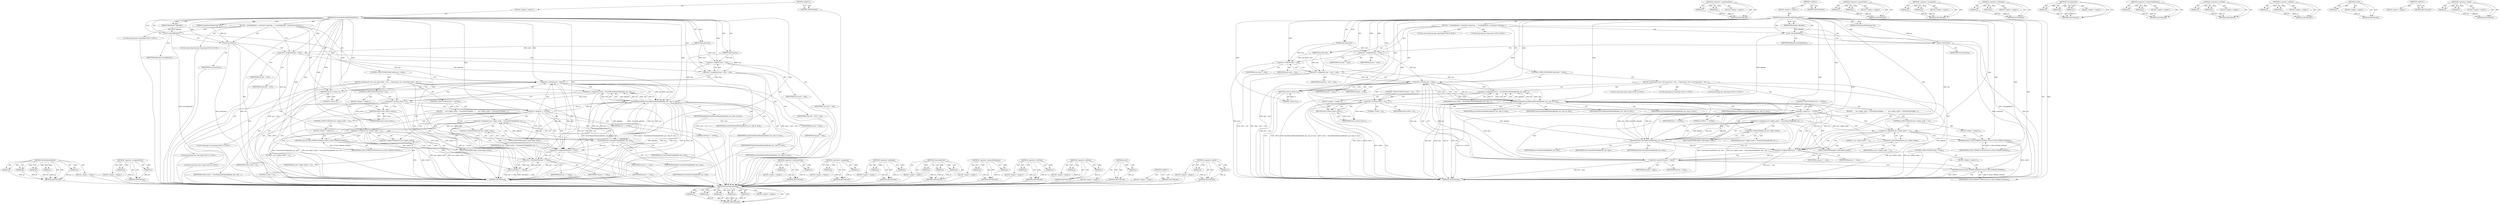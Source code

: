digraph "&lt;operator&gt;.equals" {
vulnerable_126 [label=<(METHOD,ParseElementHeader)>];
vulnerable_127 [label=<(PARAM,p1)>];
vulnerable_128 [label=<(PARAM,p2)>];
vulnerable_129 [label=<(PARAM,p3)>];
vulnerable_130 [label=<(PARAM,p4)>];
vulnerable_131 [label=<(PARAM,p5)>];
vulnerable_132 [label=<(BLOCK,&lt;empty&gt;,&lt;empty&gt;)>];
vulnerable_133 [label=<(METHOD_RETURN,ANY)>];
vulnerable_155 [label=<(METHOD,&lt;operator&gt;.assignmentPlus)>];
vulnerable_156 [label=<(PARAM,p1)>];
vulnerable_157 [label=<(PARAM,p2)>];
vulnerable_158 [label=<(BLOCK,&lt;empty&gt;,&lt;empty&gt;)>];
vulnerable_159 [label=<(METHOD_RETURN,ANY)>];
vulnerable_6 [label=<(METHOD,&lt;global&gt;)<SUB>1</SUB>>];
vulnerable_7 [label=<(BLOCK,&lt;empty&gt;,&lt;empty&gt;)<SUB>1</SUB>>];
vulnerable_8 [label=<(METHOD,ParseContentEncAESSettingsEntry)<SUB>1</SUB>>];
vulnerable_9 [label=<(PARAM,long long start)<SUB>2</SUB>>];
vulnerable_10 [label=<(PARAM,long long size)<SUB>2</SUB>>];
vulnerable_11 [label=<(PARAM,IMkvReader* pReader)<SUB>2</SUB>>];
vulnerable_12 [label=<(PARAM,ContentEncAESSettings* aes)<SUB>3</SUB>>];
vulnerable_13 [label=<(BLOCK,{
  assert(pReader);
  assert(aes);

 long long...,{
  assert(pReader);
  assert(aes);

 long long...)<SUB>3</SUB>>];
vulnerable_14 [label=<(assert,assert(pReader))<SUB>4</SUB>>];
vulnerable_15 [label=<(IDENTIFIER,pReader,assert(pReader))<SUB>4</SUB>>];
vulnerable_16 [label=<(assert,assert(aes))<SUB>5</SUB>>];
vulnerable_17 [label=<(IDENTIFIER,aes,assert(aes))<SUB>5</SUB>>];
vulnerable_18 [label="<(LOCAL,long long pos: long long)<SUB>7</SUB>>"];
vulnerable_19 [label=<(&lt;operator&gt;.assignment,pos = start)<SUB>7</SUB>>];
vulnerable_20 [label=<(IDENTIFIER,pos,pos = start)<SUB>7</SUB>>];
vulnerable_21 [label=<(IDENTIFIER,start,pos = start)<SUB>7</SUB>>];
vulnerable_22 [label="<(LOCAL,const long long stop: long long)<SUB>8</SUB>>"];
vulnerable_23 [label=<(&lt;operator&gt;.assignment,stop = start + size)<SUB>8</SUB>>];
vulnerable_24 [label=<(IDENTIFIER,stop,stop = start + size)<SUB>8</SUB>>];
vulnerable_25 [label=<(&lt;operator&gt;.addition,start + size)<SUB>8</SUB>>];
vulnerable_26 [label=<(IDENTIFIER,start,start + size)<SUB>8</SUB>>];
vulnerable_27 [label=<(IDENTIFIER,size,start + size)<SUB>8</SUB>>];
vulnerable_28 [label=<(CONTROL_STRUCTURE,WHILE,while (pos &lt; stop))<SUB>10</SUB>>];
vulnerable_29 [label=<(&lt;operator&gt;.lessThan,pos &lt; stop)<SUB>10</SUB>>];
vulnerable_30 [label=<(IDENTIFIER,pos,pos &lt; stop)<SUB>10</SUB>>];
vulnerable_31 [label=<(IDENTIFIER,stop,pos &lt; stop)<SUB>10</SUB>>];
vulnerable_32 [label=<(BLOCK,{
 long long id, size;
 const long status = Par...,{
 long long id, size;
 const long status = Par...)<SUB>10</SUB>>];
vulnerable_33 [label="<(LOCAL,long long id: long long)<SUB>11</SUB>>"];
vulnerable_34 [label="<(LOCAL,long long size: long long)<SUB>11</SUB>>"];
vulnerable_35 [label="<(LOCAL,const long status: long)<SUB>12</SUB>>"];
vulnerable_36 [label=<(&lt;operator&gt;.assignment,status = ParseElementHeader(pReader, pos, stop,...)<SUB>12</SUB>>];
vulnerable_37 [label=<(IDENTIFIER,status,status = ParseElementHeader(pReader, pos, stop,...)<SUB>12</SUB>>];
vulnerable_38 [label=<(ParseElementHeader,ParseElementHeader(pReader, pos, stop, id, size))<SUB>12</SUB>>];
vulnerable_39 [label=<(IDENTIFIER,pReader,ParseElementHeader(pReader, pos, stop, id, size))<SUB>12</SUB>>];
vulnerable_40 [label=<(IDENTIFIER,pos,ParseElementHeader(pReader, pos, stop, id, size))<SUB>12</SUB>>];
vulnerable_41 [label=<(IDENTIFIER,stop,ParseElementHeader(pReader, pos, stop, id, size))<SUB>12</SUB>>];
vulnerable_42 [label=<(IDENTIFIER,id,ParseElementHeader(pReader, pos, stop, id, size))<SUB>12</SUB>>];
vulnerable_43 [label=<(IDENTIFIER,size,ParseElementHeader(pReader, pos, stop, id, size))<SUB>12</SUB>>];
vulnerable_44 [label=<(CONTROL_STRUCTURE,IF,if (status &lt; 0))<SUB>13</SUB>>];
vulnerable_45 [label=<(&lt;operator&gt;.lessThan,status &lt; 0)<SUB>13</SUB>>];
vulnerable_46 [label=<(IDENTIFIER,status,status &lt; 0)<SUB>13</SUB>>];
vulnerable_47 [label=<(LITERAL,0,status &lt; 0)<SUB>13</SUB>>];
vulnerable_48 [label=<(BLOCK,&lt;empty&gt;,&lt;empty&gt;)<SUB>14</SUB>>];
vulnerable_49 [label=<(RETURN,return status;,return status;)<SUB>14</SUB>>];
vulnerable_50 [label=<(IDENTIFIER,status,return status;)<SUB>14</SUB>>];
vulnerable_51 [label=<(CONTROL_STRUCTURE,IF,if (id == 0x7E8))<SUB>16</SUB>>];
vulnerable_52 [label=<(&lt;operator&gt;.equals,id == 0x7E8)<SUB>16</SUB>>];
vulnerable_53 [label=<(IDENTIFIER,id,id == 0x7E8)<SUB>16</SUB>>];
vulnerable_54 [label=<(LITERAL,0x7E8,id == 0x7E8)<SUB>16</SUB>>];
vulnerable_55 [label=<(BLOCK,{
      aes-&gt;cipher_mode = UnserializeUInt(pRea...,{
      aes-&gt;cipher_mode = UnserializeUInt(pRea...)<SUB>16</SUB>>];
vulnerable_56 [label=<(&lt;operator&gt;.assignment,aes-&gt;cipher_mode = UnserializeUInt(pReader, pos...)<SUB>17</SUB>>];
vulnerable_57 [label=<(&lt;operator&gt;.indirectFieldAccess,aes-&gt;cipher_mode)<SUB>17</SUB>>];
vulnerable_58 [label=<(IDENTIFIER,aes,aes-&gt;cipher_mode = UnserializeUInt(pReader, pos...)<SUB>17</SUB>>];
vulnerable_59 [label=<(FIELD_IDENTIFIER,cipher_mode,cipher_mode)<SUB>17</SUB>>];
vulnerable_60 [label=<(UnserializeUInt,UnserializeUInt(pReader, pos, size))<SUB>17</SUB>>];
vulnerable_61 [label=<(IDENTIFIER,pReader,UnserializeUInt(pReader, pos, size))<SUB>17</SUB>>];
vulnerable_62 [label=<(IDENTIFIER,pos,UnserializeUInt(pReader, pos, size))<SUB>17</SUB>>];
vulnerable_63 [label=<(IDENTIFIER,size,UnserializeUInt(pReader, pos, size))<SUB>17</SUB>>];
vulnerable_64 [label=<(CONTROL_STRUCTURE,IF,if (aes-&gt;cipher_mode != 1))<SUB>18</SUB>>];
vulnerable_65 [label=<(&lt;operator&gt;.notEquals,aes-&gt;cipher_mode != 1)<SUB>18</SUB>>];
vulnerable_66 [label=<(&lt;operator&gt;.indirectFieldAccess,aes-&gt;cipher_mode)<SUB>18</SUB>>];
vulnerable_67 [label=<(IDENTIFIER,aes,aes-&gt;cipher_mode != 1)<SUB>18</SUB>>];
vulnerable_68 [label=<(FIELD_IDENTIFIER,cipher_mode,cipher_mode)<SUB>18</SUB>>];
vulnerable_69 [label=<(LITERAL,1,aes-&gt;cipher_mode != 1)<SUB>18</SUB>>];
vulnerable_70 [label=<(BLOCK,&lt;empty&gt;,&lt;empty&gt;)<SUB>19</SUB>>];
vulnerable_71 [label=<(RETURN,return E_FILE_FORMAT_INVALID;,return E_FILE_FORMAT_INVALID;)<SUB>19</SUB>>];
vulnerable_72 [label=<(IDENTIFIER,E_FILE_FORMAT_INVALID,return E_FILE_FORMAT_INVALID;)<SUB>19</SUB>>];
vulnerable_73 [label=<(&lt;operator&gt;.assignmentPlus,pos += size)<SUB>23</SUB>>];
vulnerable_74 [label=<(IDENTIFIER,pos,pos += size)<SUB>23</SUB>>];
vulnerable_75 [label=<(IDENTIFIER,size,pos += size)<SUB>23</SUB>>];
vulnerable_76 [label=<(assert,assert(pos &lt;= stop))<SUB>24</SUB>>];
vulnerable_77 [label=<(&lt;operator&gt;.lessEqualsThan,pos &lt;= stop)<SUB>24</SUB>>];
vulnerable_78 [label=<(IDENTIFIER,pos,pos &lt;= stop)<SUB>24</SUB>>];
vulnerable_79 [label=<(IDENTIFIER,stop,pos &lt;= stop)<SUB>24</SUB>>];
vulnerable_80 [label=<(RETURN,return 0;,return 0;)<SUB>27</SUB>>];
vulnerable_81 [label=<(LITERAL,0,return 0;)<SUB>27</SUB>>];
vulnerable_82 [label=<(METHOD_RETURN,long)<SUB>1</SUB>>];
vulnerable_84 [label=<(METHOD_RETURN,ANY)<SUB>1</SUB>>];
vulnerable_160 [label=<(METHOD,&lt;operator&gt;.lessEqualsThan)>];
vulnerable_161 [label=<(PARAM,p1)>];
vulnerable_162 [label=<(PARAM,p2)>];
vulnerable_163 [label=<(BLOCK,&lt;empty&gt;,&lt;empty&gt;)>];
vulnerable_164 [label=<(METHOD_RETURN,ANY)>];
vulnerable_111 [label=<(METHOD,&lt;operator&gt;.assignment)>];
vulnerable_112 [label=<(PARAM,p1)>];
vulnerable_113 [label=<(PARAM,p2)>];
vulnerable_114 [label=<(BLOCK,&lt;empty&gt;,&lt;empty&gt;)>];
vulnerable_115 [label=<(METHOD_RETURN,ANY)>];
vulnerable_150 [label=<(METHOD,&lt;operator&gt;.notEquals)>];
vulnerable_151 [label=<(PARAM,p1)>];
vulnerable_152 [label=<(PARAM,p2)>];
vulnerable_153 [label=<(BLOCK,&lt;empty&gt;,&lt;empty&gt;)>];
vulnerable_154 [label=<(METHOD_RETURN,ANY)>];
vulnerable_144 [label=<(METHOD,UnserializeUInt)>];
vulnerable_145 [label=<(PARAM,p1)>];
vulnerable_146 [label=<(PARAM,p2)>];
vulnerable_147 [label=<(PARAM,p3)>];
vulnerable_148 [label=<(BLOCK,&lt;empty&gt;,&lt;empty&gt;)>];
vulnerable_149 [label=<(METHOD_RETURN,ANY)>];
vulnerable_139 [label=<(METHOD,&lt;operator&gt;.indirectFieldAccess)>];
vulnerable_140 [label=<(PARAM,p1)>];
vulnerable_141 [label=<(PARAM,p2)>];
vulnerable_142 [label=<(BLOCK,&lt;empty&gt;,&lt;empty&gt;)>];
vulnerable_143 [label=<(METHOD_RETURN,ANY)>];
vulnerable_121 [label=<(METHOD,&lt;operator&gt;.lessThan)>];
vulnerable_122 [label=<(PARAM,p1)>];
vulnerable_123 [label=<(PARAM,p2)>];
vulnerable_124 [label=<(BLOCK,&lt;empty&gt;,&lt;empty&gt;)>];
vulnerable_125 [label=<(METHOD_RETURN,ANY)>];
vulnerable_116 [label=<(METHOD,&lt;operator&gt;.addition)>];
vulnerable_117 [label=<(PARAM,p1)>];
vulnerable_118 [label=<(PARAM,p2)>];
vulnerable_119 [label=<(BLOCK,&lt;empty&gt;,&lt;empty&gt;)>];
vulnerable_120 [label=<(METHOD_RETURN,ANY)>];
vulnerable_107 [label=<(METHOD,assert)>];
vulnerable_108 [label=<(PARAM,p1)>];
vulnerable_109 [label=<(BLOCK,&lt;empty&gt;,&lt;empty&gt;)>];
vulnerable_110 [label=<(METHOD_RETURN,ANY)>];
vulnerable_101 [label=<(METHOD,&lt;global&gt;)<SUB>1</SUB>>];
vulnerable_102 [label=<(BLOCK,&lt;empty&gt;,&lt;empty&gt;)>];
vulnerable_103 [label=<(METHOD_RETURN,ANY)>];
vulnerable_134 [label=<(METHOD,&lt;operator&gt;.equals)>];
vulnerable_135 [label=<(PARAM,p1)>];
vulnerable_136 [label=<(PARAM,p2)>];
vulnerable_137 [label=<(BLOCK,&lt;empty&gt;,&lt;empty&gt;)>];
vulnerable_138 [label=<(METHOD_RETURN,ANY)>];
fixed_129 [label=<(METHOD,ParseElementHeader)>];
fixed_130 [label=<(PARAM,p1)>];
fixed_131 [label=<(PARAM,p2)>];
fixed_132 [label=<(PARAM,p3)>];
fixed_133 [label=<(PARAM,p4)>];
fixed_134 [label=<(PARAM,p5)>];
fixed_135 [label=<(BLOCK,&lt;empty&gt;,&lt;empty&gt;)>];
fixed_136 [label=<(METHOD_RETURN,ANY)>];
fixed_158 [label=<(METHOD,&lt;operator&gt;.assignmentPlus)>];
fixed_159 [label=<(PARAM,p1)>];
fixed_160 [label=<(PARAM,p2)>];
fixed_161 [label=<(BLOCK,&lt;empty&gt;,&lt;empty&gt;)>];
fixed_162 [label=<(METHOD_RETURN,ANY)>];
fixed_6 [label=<(METHOD,&lt;global&gt;)<SUB>1</SUB>>];
fixed_7 [label=<(BLOCK,&lt;empty&gt;,&lt;empty&gt;)<SUB>1</SUB>>];
fixed_8 [label=<(METHOD,ParseContentEncAESSettingsEntry)<SUB>1</SUB>>];
fixed_9 [label=<(PARAM,long long start)<SUB>2</SUB>>];
fixed_10 [label=<(PARAM,long long size)<SUB>2</SUB>>];
fixed_11 [label=<(PARAM,IMkvReader* pReader)<SUB>2</SUB>>];
fixed_12 [label=<(PARAM,ContentEncAESSettings* aes)<SUB>3</SUB>>];
fixed_13 [label=<(BLOCK,{
  assert(pReader);
  assert(aes);

 long long...,{
  assert(pReader);
  assert(aes);

 long long...)<SUB>3</SUB>>];
fixed_14 [label=<(assert,assert(pReader))<SUB>4</SUB>>];
fixed_15 [label=<(IDENTIFIER,pReader,assert(pReader))<SUB>4</SUB>>];
fixed_16 [label=<(assert,assert(aes))<SUB>5</SUB>>];
fixed_17 [label=<(IDENTIFIER,aes,assert(aes))<SUB>5</SUB>>];
fixed_18 [label="<(LOCAL,long long pos: long long)<SUB>7</SUB>>"];
fixed_19 [label=<(&lt;operator&gt;.assignment,pos = start)<SUB>7</SUB>>];
fixed_20 [label=<(IDENTIFIER,pos,pos = start)<SUB>7</SUB>>];
fixed_21 [label=<(IDENTIFIER,start,pos = start)<SUB>7</SUB>>];
fixed_22 [label="<(LOCAL,const long long stop: long long)<SUB>8</SUB>>"];
fixed_23 [label=<(&lt;operator&gt;.assignment,stop = start + size)<SUB>8</SUB>>];
fixed_24 [label=<(IDENTIFIER,stop,stop = start + size)<SUB>8</SUB>>];
fixed_25 [label=<(&lt;operator&gt;.addition,start + size)<SUB>8</SUB>>];
fixed_26 [label=<(IDENTIFIER,start,start + size)<SUB>8</SUB>>];
fixed_27 [label=<(IDENTIFIER,size,start + size)<SUB>8</SUB>>];
fixed_28 [label=<(CONTROL_STRUCTURE,WHILE,while (pos &lt; stop))<SUB>10</SUB>>];
fixed_29 [label=<(&lt;operator&gt;.lessThan,pos &lt; stop)<SUB>10</SUB>>];
fixed_30 [label=<(IDENTIFIER,pos,pos &lt; stop)<SUB>10</SUB>>];
fixed_31 [label=<(IDENTIFIER,stop,pos &lt; stop)<SUB>10</SUB>>];
fixed_32 [label=<(BLOCK,{
 long long id, size;
 const long status = Par...,{
 long long id, size;
 const long status = Par...)<SUB>10</SUB>>];
fixed_33 [label="<(LOCAL,long long id: long long)<SUB>11</SUB>>"];
fixed_34 [label="<(LOCAL,long long size: long long)<SUB>11</SUB>>"];
fixed_35 [label="<(LOCAL,const long status: long)<SUB>12</SUB>>"];
fixed_36 [label=<(&lt;operator&gt;.assignment,status = ParseElementHeader(pReader, pos, stop,...)<SUB>12</SUB>>];
fixed_37 [label=<(IDENTIFIER,status,status = ParseElementHeader(pReader, pos, stop,...)<SUB>12</SUB>>];
fixed_38 [label=<(ParseElementHeader,ParseElementHeader(pReader, pos, stop, id, size))<SUB>12</SUB>>];
fixed_39 [label=<(IDENTIFIER,pReader,ParseElementHeader(pReader, pos, stop, id, size))<SUB>12</SUB>>];
fixed_40 [label=<(IDENTIFIER,pos,ParseElementHeader(pReader, pos, stop, id, size))<SUB>12</SUB>>];
fixed_41 [label=<(IDENTIFIER,stop,ParseElementHeader(pReader, pos, stop, id, size))<SUB>12</SUB>>];
fixed_42 [label=<(IDENTIFIER,id,ParseElementHeader(pReader, pos, stop, id, size))<SUB>12</SUB>>];
fixed_43 [label=<(IDENTIFIER,size,ParseElementHeader(pReader, pos, stop, id, size))<SUB>12</SUB>>];
fixed_44 [label=<(CONTROL_STRUCTURE,IF,if (status &lt; 0))<SUB>13</SUB>>];
fixed_45 [label=<(&lt;operator&gt;.lessThan,status &lt; 0)<SUB>13</SUB>>];
fixed_46 [label=<(IDENTIFIER,status,status &lt; 0)<SUB>13</SUB>>];
fixed_47 [label=<(LITERAL,0,status &lt; 0)<SUB>13</SUB>>];
fixed_48 [label=<(BLOCK,&lt;empty&gt;,&lt;empty&gt;)<SUB>14</SUB>>];
fixed_49 [label=<(RETURN,return status;,return status;)<SUB>14</SUB>>];
fixed_50 [label=<(IDENTIFIER,status,return status;)<SUB>14</SUB>>];
fixed_51 [label=<(CONTROL_STRUCTURE,IF,if (id == 0x7E8))<SUB>16</SUB>>];
fixed_52 [label=<(&lt;operator&gt;.equals,id == 0x7E8)<SUB>16</SUB>>];
fixed_53 [label=<(IDENTIFIER,id,id == 0x7E8)<SUB>16</SUB>>];
fixed_54 [label=<(LITERAL,0x7E8,id == 0x7E8)<SUB>16</SUB>>];
fixed_55 [label=<(BLOCK,{
      aes-&gt;cipher_mode = UnserializeUInt(pRea...,{
      aes-&gt;cipher_mode = UnserializeUInt(pRea...)<SUB>16</SUB>>];
fixed_56 [label=<(&lt;operator&gt;.assignment,aes-&gt;cipher_mode = UnserializeUInt(pReader, pos...)<SUB>17</SUB>>];
fixed_57 [label=<(&lt;operator&gt;.indirectFieldAccess,aes-&gt;cipher_mode)<SUB>17</SUB>>];
fixed_58 [label=<(IDENTIFIER,aes,aes-&gt;cipher_mode = UnserializeUInt(pReader, pos...)<SUB>17</SUB>>];
fixed_59 [label=<(FIELD_IDENTIFIER,cipher_mode,cipher_mode)<SUB>17</SUB>>];
fixed_60 [label=<(UnserializeUInt,UnserializeUInt(pReader, pos, size))<SUB>17</SUB>>];
fixed_61 [label=<(IDENTIFIER,pReader,UnserializeUInt(pReader, pos, size))<SUB>17</SUB>>];
fixed_62 [label=<(IDENTIFIER,pos,UnserializeUInt(pReader, pos, size))<SUB>17</SUB>>];
fixed_63 [label=<(IDENTIFIER,size,UnserializeUInt(pReader, pos, size))<SUB>17</SUB>>];
fixed_64 [label=<(CONTROL_STRUCTURE,IF,if (aes-&gt;cipher_mode != 1))<SUB>18</SUB>>];
fixed_65 [label=<(&lt;operator&gt;.notEquals,aes-&gt;cipher_mode != 1)<SUB>18</SUB>>];
fixed_66 [label=<(&lt;operator&gt;.indirectFieldAccess,aes-&gt;cipher_mode)<SUB>18</SUB>>];
fixed_67 [label=<(IDENTIFIER,aes,aes-&gt;cipher_mode != 1)<SUB>18</SUB>>];
fixed_68 [label=<(FIELD_IDENTIFIER,cipher_mode,cipher_mode)<SUB>18</SUB>>];
fixed_69 [label=<(LITERAL,1,aes-&gt;cipher_mode != 1)<SUB>18</SUB>>];
fixed_70 [label=<(BLOCK,&lt;empty&gt;,&lt;empty&gt;)<SUB>19</SUB>>];
fixed_71 [label=<(RETURN,return E_FILE_FORMAT_INVALID;,return E_FILE_FORMAT_INVALID;)<SUB>19</SUB>>];
fixed_72 [label=<(IDENTIFIER,E_FILE_FORMAT_INVALID,return E_FILE_FORMAT_INVALID;)<SUB>19</SUB>>];
fixed_73 [label=<(&lt;operator&gt;.assignmentPlus,pos += size)<SUB>23</SUB>>];
fixed_74 [label=<(IDENTIFIER,pos,pos += size)<SUB>23</SUB>>];
fixed_75 [label=<(IDENTIFIER,size,pos += size)<SUB>23</SUB>>];
fixed_76 [label=<(CONTROL_STRUCTURE,IF,if (pos &gt; stop))<SUB>24</SUB>>];
fixed_77 [label=<(&lt;operator&gt;.greaterThan,pos &gt; stop)<SUB>24</SUB>>];
fixed_78 [label=<(IDENTIFIER,pos,pos &gt; stop)<SUB>24</SUB>>];
fixed_79 [label=<(IDENTIFIER,stop,pos &gt; stop)<SUB>24</SUB>>];
fixed_80 [label=<(BLOCK,&lt;empty&gt;,&lt;empty&gt;)<SUB>25</SUB>>];
fixed_81 [label=<(RETURN,return E_FILE_FORMAT_INVALID;,return E_FILE_FORMAT_INVALID;)<SUB>25</SUB>>];
fixed_82 [label=<(IDENTIFIER,E_FILE_FORMAT_INVALID,return E_FILE_FORMAT_INVALID;)<SUB>25</SUB>>];
fixed_83 [label=<(RETURN,return 0;,return 0;)<SUB>28</SUB>>];
fixed_84 [label=<(LITERAL,0,return 0;)<SUB>28</SUB>>];
fixed_85 [label=<(METHOD_RETURN,long)<SUB>1</SUB>>];
fixed_87 [label=<(METHOD_RETURN,ANY)<SUB>1</SUB>>];
fixed_163 [label=<(METHOD,&lt;operator&gt;.greaterThan)>];
fixed_164 [label=<(PARAM,p1)>];
fixed_165 [label=<(PARAM,p2)>];
fixed_166 [label=<(BLOCK,&lt;empty&gt;,&lt;empty&gt;)>];
fixed_167 [label=<(METHOD_RETURN,ANY)>];
fixed_114 [label=<(METHOD,&lt;operator&gt;.assignment)>];
fixed_115 [label=<(PARAM,p1)>];
fixed_116 [label=<(PARAM,p2)>];
fixed_117 [label=<(BLOCK,&lt;empty&gt;,&lt;empty&gt;)>];
fixed_118 [label=<(METHOD_RETURN,ANY)>];
fixed_153 [label=<(METHOD,&lt;operator&gt;.notEquals)>];
fixed_154 [label=<(PARAM,p1)>];
fixed_155 [label=<(PARAM,p2)>];
fixed_156 [label=<(BLOCK,&lt;empty&gt;,&lt;empty&gt;)>];
fixed_157 [label=<(METHOD_RETURN,ANY)>];
fixed_147 [label=<(METHOD,UnserializeUInt)>];
fixed_148 [label=<(PARAM,p1)>];
fixed_149 [label=<(PARAM,p2)>];
fixed_150 [label=<(PARAM,p3)>];
fixed_151 [label=<(BLOCK,&lt;empty&gt;,&lt;empty&gt;)>];
fixed_152 [label=<(METHOD_RETURN,ANY)>];
fixed_142 [label=<(METHOD,&lt;operator&gt;.indirectFieldAccess)>];
fixed_143 [label=<(PARAM,p1)>];
fixed_144 [label=<(PARAM,p2)>];
fixed_145 [label=<(BLOCK,&lt;empty&gt;,&lt;empty&gt;)>];
fixed_146 [label=<(METHOD_RETURN,ANY)>];
fixed_124 [label=<(METHOD,&lt;operator&gt;.lessThan)>];
fixed_125 [label=<(PARAM,p1)>];
fixed_126 [label=<(PARAM,p2)>];
fixed_127 [label=<(BLOCK,&lt;empty&gt;,&lt;empty&gt;)>];
fixed_128 [label=<(METHOD_RETURN,ANY)>];
fixed_119 [label=<(METHOD,&lt;operator&gt;.addition)>];
fixed_120 [label=<(PARAM,p1)>];
fixed_121 [label=<(PARAM,p2)>];
fixed_122 [label=<(BLOCK,&lt;empty&gt;,&lt;empty&gt;)>];
fixed_123 [label=<(METHOD_RETURN,ANY)>];
fixed_110 [label=<(METHOD,assert)>];
fixed_111 [label=<(PARAM,p1)>];
fixed_112 [label=<(BLOCK,&lt;empty&gt;,&lt;empty&gt;)>];
fixed_113 [label=<(METHOD_RETURN,ANY)>];
fixed_104 [label=<(METHOD,&lt;global&gt;)<SUB>1</SUB>>];
fixed_105 [label=<(BLOCK,&lt;empty&gt;,&lt;empty&gt;)>];
fixed_106 [label=<(METHOD_RETURN,ANY)>];
fixed_137 [label=<(METHOD,&lt;operator&gt;.equals)>];
fixed_138 [label=<(PARAM,p1)>];
fixed_139 [label=<(PARAM,p2)>];
fixed_140 [label=<(BLOCK,&lt;empty&gt;,&lt;empty&gt;)>];
fixed_141 [label=<(METHOD_RETURN,ANY)>];
vulnerable_126 -> vulnerable_127  [key=0, label="AST: "];
vulnerable_126 -> vulnerable_127  [key=1, label="DDG: "];
vulnerable_126 -> vulnerable_132  [key=0, label="AST: "];
vulnerable_126 -> vulnerable_128  [key=0, label="AST: "];
vulnerable_126 -> vulnerable_128  [key=1, label="DDG: "];
vulnerable_126 -> vulnerable_133  [key=0, label="AST: "];
vulnerable_126 -> vulnerable_133  [key=1, label="CFG: "];
vulnerable_126 -> vulnerable_129  [key=0, label="AST: "];
vulnerable_126 -> vulnerable_129  [key=1, label="DDG: "];
vulnerable_126 -> vulnerable_130  [key=0, label="AST: "];
vulnerable_126 -> vulnerable_130  [key=1, label="DDG: "];
vulnerable_126 -> vulnerable_131  [key=0, label="AST: "];
vulnerable_126 -> vulnerable_131  [key=1, label="DDG: "];
vulnerable_127 -> vulnerable_133  [key=0, label="DDG: p1"];
vulnerable_128 -> vulnerable_133  [key=0, label="DDG: p2"];
vulnerable_129 -> vulnerable_133  [key=0, label="DDG: p3"];
vulnerable_130 -> vulnerable_133  [key=0, label="DDG: p4"];
vulnerable_131 -> vulnerable_133  [key=0, label="DDG: p5"];
vulnerable_132 -> fixed_129  [key=0];
vulnerable_133 -> fixed_129  [key=0];
vulnerable_155 -> vulnerable_156  [key=0, label="AST: "];
vulnerable_155 -> vulnerable_156  [key=1, label="DDG: "];
vulnerable_155 -> vulnerable_158  [key=0, label="AST: "];
vulnerable_155 -> vulnerable_157  [key=0, label="AST: "];
vulnerable_155 -> vulnerable_157  [key=1, label="DDG: "];
vulnerable_155 -> vulnerable_159  [key=0, label="AST: "];
vulnerable_155 -> vulnerable_159  [key=1, label="CFG: "];
vulnerable_156 -> vulnerable_159  [key=0, label="DDG: p1"];
vulnerable_157 -> vulnerable_159  [key=0, label="DDG: p2"];
vulnerable_158 -> fixed_129  [key=0];
vulnerable_159 -> fixed_129  [key=0];
vulnerable_6 -> vulnerable_7  [key=0, label="AST: "];
vulnerable_6 -> vulnerable_84  [key=0, label="AST: "];
vulnerable_6 -> vulnerable_84  [key=1, label="CFG: "];
vulnerable_7 -> vulnerable_8  [key=0, label="AST: "];
vulnerable_8 -> vulnerable_9  [key=0, label="AST: "];
vulnerable_8 -> vulnerable_9  [key=1, label="DDG: "];
vulnerable_8 -> vulnerable_10  [key=0, label="AST: "];
vulnerable_8 -> vulnerable_10  [key=1, label="DDG: "];
vulnerable_8 -> vulnerable_11  [key=0, label="AST: "];
vulnerable_8 -> vulnerable_11  [key=1, label="DDG: "];
vulnerable_8 -> vulnerable_12  [key=0, label="AST: "];
vulnerable_8 -> vulnerable_12  [key=1, label="DDG: "];
vulnerable_8 -> vulnerable_13  [key=0, label="AST: "];
vulnerable_8 -> vulnerable_82  [key=0, label="AST: "];
vulnerable_8 -> vulnerable_14  [key=0, label="CFG: "];
vulnerable_8 -> vulnerable_14  [key=1, label="DDG: "];
vulnerable_8 -> vulnerable_19  [key=0, label="DDG: "];
vulnerable_8 -> vulnerable_23  [key=0, label="DDG: "];
vulnerable_8 -> vulnerable_80  [key=0, label="DDG: "];
vulnerable_8 -> vulnerable_16  [key=0, label="DDG: "];
vulnerable_8 -> vulnerable_81  [key=0, label="DDG: "];
vulnerable_8 -> vulnerable_25  [key=0, label="DDG: "];
vulnerable_8 -> vulnerable_29  [key=0, label="DDG: "];
vulnerable_8 -> vulnerable_73  [key=0, label="DDG: "];
vulnerable_8 -> vulnerable_38  [key=0, label="DDG: "];
vulnerable_8 -> vulnerable_45  [key=0, label="DDG: "];
vulnerable_8 -> vulnerable_52  [key=0, label="DDG: "];
vulnerable_8 -> vulnerable_77  [key=0, label="DDG: "];
vulnerable_8 -> vulnerable_50  [key=0, label="DDG: "];
vulnerable_8 -> vulnerable_60  [key=0, label="DDG: "];
vulnerable_8 -> vulnerable_65  [key=0, label="DDG: "];
vulnerable_8 -> vulnerable_71  [key=0, label="DDG: "];
vulnerable_8 -> vulnerable_72  [key=0, label="DDG: "];
vulnerable_9 -> vulnerable_19  [key=0, label="DDG: start"];
vulnerable_9 -> vulnerable_23  [key=0, label="DDG: start"];
vulnerable_9 -> vulnerable_25  [key=0, label="DDG: start"];
vulnerable_10 -> vulnerable_23  [key=0, label="DDG: size"];
vulnerable_10 -> vulnerable_25  [key=0, label="DDG: size"];
vulnerable_10 -> vulnerable_38  [key=0, label="DDG: size"];
vulnerable_11 -> vulnerable_14  [key=0, label="DDG: pReader"];
vulnerable_12 -> vulnerable_16  [key=0, label="DDG: aes"];
vulnerable_13 -> vulnerable_14  [key=0, label="AST: "];
vulnerable_13 -> vulnerable_16  [key=0, label="AST: "];
vulnerable_13 -> vulnerable_18  [key=0, label="AST: "];
vulnerable_13 -> vulnerable_19  [key=0, label="AST: "];
vulnerable_13 -> vulnerable_22  [key=0, label="AST: "];
vulnerable_13 -> vulnerable_23  [key=0, label="AST: "];
vulnerable_13 -> vulnerable_28  [key=0, label="AST: "];
vulnerable_13 -> vulnerable_80  [key=0, label="AST: "];
vulnerable_14 -> vulnerable_15  [key=0, label="AST: "];
vulnerable_14 -> vulnerable_16  [key=0, label="CFG: "];
vulnerable_14 -> vulnerable_82  [key=0, label="DDG: assert(pReader)"];
vulnerable_14 -> vulnerable_38  [key=0, label="DDG: pReader"];
vulnerable_15 -> fixed_129  [key=0];
vulnerable_16 -> vulnerable_17  [key=0, label="AST: "];
vulnerable_16 -> vulnerable_19  [key=0, label="CFG: "];
vulnerable_16 -> vulnerable_82  [key=0, label="DDG: aes"];
vulnerable_16 -> vulnerable_82  [key=1, label="DDG: assert(aes)"];
vulnerable_16 -> vulnerable_65  [key=0, label="DDG: aes"];
vulnerable_17 -> fixed_129  [key=0];
vulnerable_18 -> fixed_129  [key=0];
vulnerable_19 -> vulnerable_20  [key=0, label="AST: "];
vulnerable_19 -> vulnerable_21  [key=0, label="AST: "];
vulnerable_19 -> vulnerable_25  [key=0, label="CFG: "];
vulnerable_19 -> vulnerable_82  [key=0, label="DDG: pos = start"];
vulnerable_19 -> vulnerable_29  [key=0, label="DDG: pos"];
vulnerable_20 -> fixed_129  [key=0];
vulnerable_21 -> fixed_129  [key=0];
vulnerable_22 -> fixed_129  [key=0];
vulnerable_23 -> vulnerable_24  [key=0, label="AST: "];
vulnerable_23 -> vulnerable_25  [key=0, label="AST: "];
vulnerable_23 -> vulnerable_29  [key=0, label="CFG: "];
vulnerable_23 -> vulnerable_29  [key=1, label="DDG: stop"];
vulnerable_23 -> vulnerable_82  [key=0, label="DDG: start + size"];
vulnerable_23 -> vulnerable_82  [key=1, label="DDG: stop = start + size"];
vulnerable_24 -> fixed_129  [key=0];
vulnerable_25 -> vulnerable_26  [key=0, label="AST: "];
vulnerable_25 -> vulnerable_27  [key=0, label="AST: "];
vulnerable_25 -> vulnerable_23  [key=0, label="CFG: "];
vulnerable_25 -> vulnerable_82  [key=0, label="DDG: start"];
vulnerable_26 -> fixed_129  [key=0];
vulnerable_27 -> fixed_129  [key=0];
vulnerable_28 -> vulnerable_29  [key=0, label="AST: "];
vulnerable_28 -> vulnerable_32  [key=0, label="AST: "];
vulnerable_29 -> vulnerable_30  [key=0, label="AST: "];
vulnerable_29 -> vulnerable_31  [key=0, label="AST: "];
vulnerable_29 -> vulnerable_38  [key=0, label="CFG: "];
vulnerable_29 -> vulnerable_38  [key=1, label="DDG: pos"];
vulnerable_29 -> vulnerable_38  [key=2, label="DDG: stop"];
vulnerable_29 -> vulnerable_38  [key=3, label="CDG: "];
vulnerable_29 -> vulnerable_80  [key=0, label="CFG: "];
vulnerable_29 -> vulnerable_80  [key=1, label="CDG: "];
vulnerable_29 -> vulnerable_82  [key=0, label="DDG: pos &lt; stop"];
vulnerable_29 -> vulnerable_36  [key=0, label="CDG: "];
vulnerable_29 -> vulnerable_45  [key=0, label="CDG: "];
vulnerable_30 -> fixed_129  [key=0];
vulnerable_31 -> fixed_129  [key=0];
vulnerable_32 -> vulnerable_33  [key=0, label="AST: "];
vulnerable_32 -> vulnerable_34  [key=0, label="AST: "];
vulnerable_32 -> vulnerable_35  [key=0, label="AST: "];
vulnerable_32 -> vulnerable_36  [key=0, label="AST: "];
vulnerable_32 -> vulnerable_44  [key=0, label="AST: "];
vulnerable_32 -> vulnerable_51  [key=0, label="AST: "];
vulnerable_32 -> vulnerable_73  [key=0, label="AST: "];
vulnerable_32 -> vulnerable_76  [key=0, label="AST: "];
vulnerable_33 -> fixed_129  [key=0];
vulnerable_34 -> fixed_129  [key=0];
vulnerable_35 -> fixed_129  [key=0];
vulnerable_36 -> vulnerable_37  [key=0, label="AST: "];
vulnerable_36 -> vulnerable_38  [key=0, label="AST: "];
vulnerable_36 -> vulnerable_45  [key=0, label="CFG: "];
vulnerable_36 -> vulnerable_45  [key=1, label="DDG: status"];
vulnerable_36 -> vulnerable_82  [key=0, label="DDG: ParseElementHeader(pReader, pos, stop, id, size)"];
vulnerable_36 -> vulnerable_82  [key=1, label="DDG: status = ParseElementHeader(pReader, pos, stop, id, size)"];
vulnerable_37 -> fixed_129  [key=0];
vulnerable_38 -> vulnerable_39  [key=0, label="AST: "];
vulnerable_38 -> vulnerable_40  [key=0, label="AST: "];
vulnerable_38 -> vulnerable_41  [key=0, label="AST: "];
vulnerable_38 -> vulnerable_42  [key=0, label="AST: "];
vulnerable_38 -> vulnerable_43  [key=0, label="AST: "];
vulnerable_38 -> vulnerable_36  [key=0, label="CFG: "];
vulnerable_38 -> vulnerable_36  [key=1, label="DDG: pReader"];
vulnerable_38 -> vulnerable_36  [key=2, label="DDG: pos"];
vulnerable_38 -> vulnerable_36  [key=3, label="DDG: stop"];
vulnerable_38 -> vulnerable_36  [key=4, label="DDG: id"];
vulnerable_38 -> vulnerable_36  [key=5, label="DDG: size"];
vulnerable_38 -> vulnerable_82  [key=0, label="DDG: pReader"];
vulnerable_38 -> vulnerable_82  [key=1, label="DDG: pos"];
vulnerable_38 -> vulnerable_82  [key=2, label="DDG: stop"];
vulnerable_38 -> vulnerable_82  [key=3, label="DDG: id"];
vulnerable_38 -> vulnerable_82  [key=4, label="DDG: size"];
vulnerable_38 -> vulnerable_73  [key=0, label="DDG: size"];
vulnerable_38 -> vulnerable_73  [key=1, label="DDG: pos"];
vulnerable_38 -> vulnerable_52  [key=0, label="DDG: id"];
vulnerable_38 -> vulnerable_77  [key=0, label="DDG: stop"];
vulnerable_38 -> vulnerable_60  [key=0, label="DDG: pReader"];
vulnerable_38 -> vulnerable_60  [key=1, label="DDG: pos"];
vulnerable_38 -> vulnerable_60  [key=2, label="DDG: size"];
vulnerable_39 -> fixed_129  [key=0];
vulnerable_40 -> fixed_129  [key=0];
vulnerable_41 -> fixed_129  [key=0];
vulnerable_42 -> fixed_129  [key=0];
vulnerable_43 -> fixed_129  [key=0];
vulnerable_44 -> vulnerable_45  [key=0, label="AST: "];
vulnerable_44 -> vulnerable_48  [key=0, label="AST: "];
vulnerable_45 -> vulnerable_46  [key=0, label="AST: "];
vulnerable_45 -> vulnerable_47  [key=0, label="AST: "];
vulnerable_45 -> vulnerable_49  [key=0, label="CFG: "];
vulnerable_45 -> vulnerable_49  [key=1, label="CDG: "];
vulnerable_45 -> vulnerable_52  [key=0, label="CFG: "];
vulnerable_45 -> vulnerable_52  [key=1, label="CDG: "];
vulnerable_45 -> vulnerable_82  [key=0, label="DDG: status"];
vulnerable_45 -> vulnerable_82  [key=1, label="DDG: status &lt; 0"];
vulnerable_45 -> vulnerable_50  [key=0, label="DDG: status"];
vulnerable_46 -> fixed_129  [key=0];
vulnerable_47 -> fixed_129  [key=0];
vulnerable_48 -> vulnerable_49  [key=0, label="AST: "];
vulnerable_49 -> vulnerable_50  [key=0, label="AST: "];
vulnerable_49 -> vulnerable_82  [key=0, label="CFG: "];
vulnerable_49 -> vulnerable_82  [key=1, label="DDG: &lt;RET&gt;"];
vulnerable_50 -> vulnerable_49  [key=0, label="DDG: status"];
vulnerable_51 -> vulnerable_52  [key=0, label="AST: "];
vulnerable_51 -> vulnerable_55  [key=0, label="AST: "];
vulnerable_52 -> vulnerable_53  [key=0, label="AST: "];
vulnerable_52 -> vulnerable_54  [key=0, label="AST: "];
vulnerable_52 -> vulnerable_59  [key=0, label="CFG: "];
vulnerable_52 -> vulnerable_59  [key=1, label="CDG: "];
vulnerable_52 -> vulnerable_73  [key=0, label="CFG: "];
vulnerable_52 -> vulnerable_73  [key=1, label="CDG: "];
vulnerable_52 -> vulnerable_82  [key=0, label="DDG: id == 0x7E8"];
vulnerable_52 -> vulnerable_38  [key=0, label="DDG: id"];
vulnerable_52 -> vulnerable_68  [key=0, label="CDG: "];
vulnerable_52 -> vulnerable_60  [key=0, label="CDG: "];
vulnerable_52 -> vulnerable_77  [key=0, label="CDG: "];
vulnerable_52 -> vulnerable_57  [key=0, label="CDG: "];
vulnerable_52 -> vulnerable_66  [key=0, label="CDG: "];
vulnerable_52 -> vulnerable_56  [key=0, label="CDG: "];
vulnerable_52 -> vulnerable_29  [key=0, label="CDG: "];
vulnerable_52 -> vulnerable_76  [key=0, label="CDG: "];
vulnerable_52 -> vulnerable_65  [key=0, label="CDG: "];
vulnerable_53 -> fixed_129  [key=0];
vulnerable_54 -> fixed_129  [key=0];
vulnerable_55 -> vulnerable_56  [key=0, label="AST: "];
vulnerable_55 -> vulnerable_64  [key=0, label="AST: "];
vulnerable_56 -> vulnerable_57  [key=0, label="AST: "];
vulnerable_56 -> vulnerable_60  [key=0, label="AST: "];
vulnerable_56 -> vulnerable_68  [key=0, label="CFG: "];
vulnerable_56 -> vulnerable_82  [key=0, label="DDG: UnserializeUInt(pReader, pos, size)"];
vulnerable_56 -> vulnerable_82  [key=1, label="DDG: aes-&gt;cipher_mode = UnserializeUInt(pReader, pos, size)"];
vulnerable_56 -> vulnerable_65  [key=0, label="DDG: aes-&gt;cipher_mode"];
vulnerable_57 -> vulnerable_58  [key=0, label="AST: "];
vulnerable_57 -> vulnerable_59  [key=0, label="AST: "];
vulnerable_57 -> vulnerable_60  [key=0, label="CFG: "];
vulnerable_58 -> fixed_129  [key=0];
vulnerable_59 -> vulnerable_57  [key=0, label="CFG: "];
vulnerable_60 -> vulnerable_61  [key=0, label="AST: "];
vulnerable_60 -> vulnerable_62  [key=0, label="AST: "];
vulnerable_60 -> vulnerable_63  [key=0, label="AST: "];
vulnerable_60 -> vulnerable_56  [key=0, label="CFG: "];
vulnerable_60 -> vulnerable_56  [key=1, label="DDG: pReader"];
vulnerable_60 -> vulnerable_56  [key=2, label="DDG: pos"];
vulnerable_60 -> vulnerable_56  [key=3, label="DDG: size"];
vulnerable_60 -> vulnerable_73  [key=0, label="DDG: size"];
vulnerable_60 -> vulnerable_73  [key=1, label="DDG: pos"];
vulnerable_60 -> vulnerable_38  [key=0, label="DDG: pReader"];
vulnerable_60 -> vulnerable_38  [key=1, label="DDG: size"];
vulnerable_61 -> fixed_129  [key=0];
vulnerable_62 -> fixed_129  [key=0];
vulnerable_63 -> fixed_129  [key=0];
vulnerable_64 -> vulnerable_65  [key=0, label="AST: "];
vulnerable_64 -> vulnerable_70  [key=0, label="AST: "];
vulnerable_65 -> vulnerable_66  [key=0, label="AST: "];
vulnerable_65 -> vulnerable_69  [key=0, label="AST: "];
vulnerable_65 -> vulnerable_71  [key=0, label="CFG: "];
vulnerable_65 -> vulnerable_71  [key=1, label="CDG: "];
vulnerable_65 -> vulnerable_73  [key=0, label="CFG: "];
vulnerable_65 -> vulnerable_73  [key=1, label="CDG: "];
vulnerable_65 -> vulnerable_82  [key=0, label="DDG: aes-&gt;cipher_mode"];
vulnerable_65 -> vulnerable_82  [key=1, label="DDG: aes-&gt;cipher_mode != 1"];
vulnerable_65 -> vulnerable_77  [key=0, label="CDG: "];
vulnerable_65 -> vulnerable_29  [key=0, label="CDG: "];
vulnerable_65 -> vulnerable_76  [key=0, label="CDG: "];
vulnerable_66 -> vulnerable_67  [key=0, label="AST: "];
vulnerable_66 -> vulnerable_68  [key=0, label="AST: "];
vulnerable_66 -> vulnerable_65  [key=0, label="CFG: "];
vulnerable_67 -> fixed_129  [key=0];
vulnerable_68 -> vulnerable_66  [key=0, label="CFG: "];
vulnerable_69 -> fixed_129  [key=0];
vulnerable_70 -> vulnerable_71  [key=0, label="AST: "];
vulnerable_71 -> vulnerable_72  [key=0, label="AST: "];
vulnerable_71 -> vulnerable_82  [key=0, label="CFG: "];
vulnerable_71 -> vulnerable_82  [key=1, label="DDG: &lt;RET&gt;"];
vulnerable_72 -> vulnerable_71  [key=0, label="DDG: E_FILE_FORMAT_INVALID"];
vulnerable_73 -> vulnerable_74  [key=0, label="AST: "];
vulnerable_73 -> vulnerable_75  [key=0, label="AST: "];
vulnerable_73 -> vulnerable_77  [key=0, label="CFG: "];
vulnerable_73 -> vulnerable_77  [key=1, label="DDG: pos"];
vulnerable_73 -> vulnerable_82  [key=0, label="DDG: pos += size"];
vulnerable_74 -> fixed_129  [key=0];
vulnerable_75 -> fixed_129  [key=0];
vulnerable_76 -> vulnerable_77  [key=0, label="AST: "];
vulnerable_76 -> vulnerable_29  [key=0, label="CFG: "];
vulnerable_76 -> vulnerable_82  [key=0, label="DDG: pos &lt;= stop"];
vulnerable_76 -> vulnerable_82  [key=1, label="DDG: assert(pos &lt;= stop)"];
vulnerable_77 -> vulnerable_78  [key=0, label="AST: "];
vulnerable_77 -> vulnerable_79  [key=0, label="AST: "];
vulnerable_77 -> vulnerable_76  [key=0, label="CFG: "];
vulnerable_77 -> vulnerable_76  [key=1, label="DDG: pos"];
vulnerable_77 -> vulnerable_76  [key=2, label="DDG: stop"];
vulnerable_77 -> vulnerable_29  [key=0, label="DDG: pos"];
vulnerable_77 -> vulnerable_29  [key=1, label="DDG: stop"];
vulnerable_78 -> fixed_129  [key=0];
vulnerable_79 -> fixed_129  [key=0];
vulnerable_80 -> vulnerable_81  [key=0, label="AST: "];
vulnerable_80 -> vulnerable_82  [key=0, label="CFG: "];
vulnerable_80 -> vulnerable_82  [key=1, label="DDG: &lt;RET&gt;"];
vulnerable_81 -> vulnerable_80  [key=0, label="DDG: 0"];
vulnerable_82 -> fixed_129  [key=0];
vulnerable_84 -> fixed_129  [key=0];
vulnerable_160 -> vulnerable_161  [key=0, label="AST: "];
vulnerable_160 -> vulnerable_161  [key=1, label="DDG: "];
vulnerable_160 -> vulnerable_163  [key=0, label="AST: "];
vulnerable_160 -> vulnerable_162  [key=0, label="AST: "];
vulnerable_160 -> vulnerable_162  [key=1, label="DDG: "];
vulnerable_160 -> vulnerable_164  [key=0, label="AST: "];
vulnerable_160 -> vulnerable_164  [key=1, label="CFG: "];
vulnerable_161 -> vulnerable_164  [key=0, label="DDG: p1"];
vulnerable_162 -> vulnerable_164  [key=0, label="DDG: p2"];
vulnerable_163 -> fixed_129  [key=0];
vulnerable_164 -> fixed_129  [key=0];
vulnerable_111 -> vulnerable_112  [key=0, label="AST: "];
vulnerable_111 -> vulnerable_112  [key=1, label="DDG: "];
vulnerable_111 -> vulnerable_114  [key=0, label="AST: "];
vulnerable_111 -> vulnerable_113  [key=0, label="AST: "];
vulnerable_111 -> vulnerable_113  [key=1, label="DDG: "];
vulnerable_111 -> vulnerable_115  [key=0, label="AST: "];
vulnerable_111 -> vulnerable_115  [key=1, label="CFG: "];
vulnerable_112 -> vulnerable_115  [key=0, label="DDG: p1"];
vulnerable_113 -> vulnerable_115  [key=0, label="DDG: p2"];
vulnerable_114 -> fixed_129  [key=0];
vulnerable_115 -> fixed_129  [key=0];
vulnerable_150 -> vulnerable_151  [key=0, label="AST: "];
vulnerable_150 -> vulnerable_151  [key=1, label="DDG: "];
vulnerable_150 -> vulnerable_153  [key=0, label="AST: "];
vulnerable_150 -> vulnerable_152  [key=0, label="AST: "];
vulnerable_150 -> vulnerable_152  [key=1, label="DDG: "];
vulnerable_150 -> vulnerable_154  [key=0, label="AST: "];
vulnerable_150 -> vulnerable_154  [key=1, label="CFG: "];
vulnerable_151 -> vulnerable_154  [key=0, label="DDG: p1"];
vulnerable_152 -> vulnerable_154  [key=0, label="DDG: p2"];
vulnerable_153 -> fixed_129  [key=0];
vulnerable_154 -> fixed_129  [key=0];
vulnerable_144 -> vulnerable_145  [key=0, label="AST: "];
vulnerable_144 -> vulnerable_145  [key=1, label="DDG: "];
vulnerable_144 -> vulnerable_148  [key=0, label="AST: "];
vulnerable_144 -> vulnerable_146  [key=0, label="AST: "];
vulnerable_144 -> vulnerable_146  [key=1, label="DDG: "];
vulnerable_144 -> vulnerable_149  [key=0, label="AST: "];
vulnerable_144 -> vulnerable_149  [key=1, label="CFG: "];
vulnerable_144 -> vulnerable_147  [key=0, label="AST: "];
vulnerable_144 -> vulnerable_147  [key=1, label="DDG: "];
vulnerable_145 -> vulnerable_149  [key=0, label="DDG: p1"];
vulnerable_146 -> vulnerable_149  [key=0, label="DDG: p2"];
vulnerable_147 -> vulnerable_149  [key=0, label="DDG: p3"];
vulnerable_148 -> fixed_129  [key=0];
vulnerable_149 -> fixed_129  [key=0];
vulnerable_139 -> vulnerable_140  [key=0, label="AST: "];
vulnerable_139 -> vulnerable_140  [key=1, label="DDG: "];
vulnerable_139 -> vulnerable_142  [key=0, label="AST: "];
vulnerable_139 -> vulnerable_141  [key=0, label="AST: "];
vulnerable_139 -> vulnerable_141  [key=1, label="DDG: "];
vulnerable_139 -> vulnerable_143  [key=0, label="AST: "];
vulnerable_139 -> vulnerable_143  [key=1, label="CFG: "];
vulnerable_140 -> vulnerable_143  [key=0, label="DDG: p1"];
vulnerable_141 -> vulnerable_143  [key=0, label="DDG: p2"];
vulnerable_142 -> fixed_129  [key=0];
vulnerable_143 -> fixed_129  [key=0];
vulnerable_121 -> vulnerable_122  [key=0, label="AST: "];
vulnerable_121 -> vulnerable_122  [key=1, label="DDG: "];
vulnerable_121 -> vulnerable_124  [key=0, label="AST: "];
vulnerable_121 -> vulnerable_123  [key=0, label="AST: "];
vulnerable_121 -> vulnerable_123  [key=1, label="DDG: "];
vulnerable_121 -> vulnerable_125  [key=0, label="AST: "];
vulnerable_121 -> vulnerable_125  [key=1, label="CFG: "];
vulnerable_122 -> vulnerable_125  [key=0, label="DDG: p1"];
vulnerable_123 -> vulnerable_125  [key=0, label="DDG: p2"];
vulnerable_124 -> fixed_129  [key=0];
vulnerable_125 -> fixed_129  [key=0];
vulnerable_116 -> vulnerable_117  [key=0, label="AST: "];
vulnerable_116 -> vulnerable_117  [key=1, label="DDG: "];
vulnerable_116 -> vulnerable_119  [key=0, label="AST: "];
vulnerable_116 -> vulnerable_118  [key=0, label="AST: "];
vulnerable_116 -> vulnerable_118  [key=1, label="DDG: "];
vulnerable_116 -> vulnerable_120  [key=0, label="AST: "];
vulnerable_116 -> vulnerable_120  [key=1, label="CFG: "];
vulnerable_117 -> vulnerable_120  [key=0, label="DDG: p1"];
vulnerable_118 -> vulnerable_120  [key=0, label="DDG: p2"];
vulnerable_119 -> fixed_129  [key=0];
vulnerable_120 -> fixed_129  [key=0];
vulnerable_107 -> vulnerable_108  [key=0, label="AST: "];
vulnerable_107 -> vulnerable_108  [key=1, label="DDG: "];
vulnerable_107 -> vulnerable_109  [key=0, label="AST: "];
vulnerable_107 -> vulnerable_110  [key=0, label="AST: "];
vulnerable_107 -> vulnerable_110  [key=1, label="CFG: "];
vulnerable_108 -> vulnerable_110  [key=0, label="DDG: p1"];
vulnerable_109 -> fixed_129  [key=0];
vulnerable_110 -> fixed_129  [key=0];
vulnerable_101 -> vulnerable_102  [key=0, label="AST: "];
vulnerable_101 -> vulnerable_103  [key=0, label="AST: "];
vulnerable_101 -> vulnerable_103  [key=1, label="CFG: "];
vulnerable_102 -> fixed_129  [key=0];
vulnerable_103 -> fixed_129  [key=0];
vulnerable_134 -> vulnerable_135  [key=0, label="AST: "];
vulnerable_134 -> vulnerable_135  [key=1, label="DDG: "];
vulnerable_134 -> vulnerable_137  [key=0, label="AST: "];
vulnerable_134 -> vulnerable_136  [key=0, label="AST: "];
vulnerable_134 -> vulnerable_136  [key=1, label="DDG: "];
vulnerable_134 -> vulnerable_138  [key=0, label="AST: "];
vulnerable_134 -> vulnerable_138  [key=1, label="CFG: "];
vulnerable_135 -> vulnerable_138  [key=0, label="DDG: p1"];
vulnerable_136 -> vulnerable_138  [key=0, label="DDG: p2"];
vulnerable_137 -> fixed_129  [key=0];
vulnerable_138 -> fixed_129  [key=0];
fixed_129 -> fixed_130  [key=0, label="AST: "];
fixed_129 -> fixed_130  [key=1, label="DDG: "];
fixed_129 -> fixed_135  [key=0, label="AST: "];
fixed_129 -> fixed_131  [key=0, label="AST: "];
fixed_129 -> fixed_131  [key=1, label="DDG: "];
fixed_129 -> fixed_136  [key=0, label="AST: "];
fixed_129 -> fixed_136  [key=1, label="CFG: "];
fixed_129 -> fixed_132  [key=0, label="AST: "];
fixed_129 -> fixed_132  [key=1, label="DDG: "];
fixed_129 -> fixed_133  [key=0, label="AST: "];
fixed_129 -> fixed_133  [key=1, label="DDG: "];
fixed_129 -> fixed_134  [key=0, label="AST: "];
fixed_129 -> fixed_134  [key=1, label="DDG: "];
fixed_130 -> fixed_136  [key=0, label="DDG: p1"];
fixed_131 -> fixed_136  [key=0, label="DDG: p2"];
fixed_132 -> fixed_136  [key=0, label="DDG: p3"];
fixed_133 -> fixed_136  [key=0, label="DDG: p4"];
fixed_134 -> fixed_136  [key=0, label="DDG: p5"];
fixed_158 -> fixed_159  [key=0, label="AST: "];
fixed_158 -> fixed_159  [key=1, label="DDG: "];
fixed_158 -> fixed_161  [key=0, label="AST: "];
fixed_158 -> fixed_160  [key=0, label="AST: "];
fixed_158 -> fixed_160  [key=1, label="DDG: "];
fixed_158 -> fixed_162  [key=0, label="AST: "];
fixed_158 -> fixed_162  [key=1, label="CFG: "];
fixed_159 -> fixed_162  [key=0, label="DDG: p1"];
fixed_160 -> fixed_162  [key=0, label="DDG: p2"];
fixed_6 -> fixed_7  [key=0, label="AST: "];
fixed_6 -> fixed_87  [key=0, label="AST: "];
fixed_6 -> fixed_87  [key=1, label="CFG: "];
fixed_7 -> fixed_8  [key=0, label="AST: "];
fixed_8 -> fixed_9  [key=0, label="AST: "];
fixed_8 -> fixed_9  [key=1, label="DDG: "];
fixed_8 -> fixed_10  [key=0, label="AST: "];
fixed_8 -> fixed_10  [key=1, label="DDG: "];
fixed_8 -> fixed_11  [key=0, label="AST: "];
fixed_8 -> fixed_11  [key=1, label="DDG: "];
fixed_8 -> fixed_12  [key=0, label="AST: "];
fixed_8 -> fixed_12  [key=1, label="DDG: "];
fixed_8 -> fixed_13  [key=0, label="AST: "];
fixed_8 -> fixed_85  [key=0, label="AST: "];
fixed_8 -> fixed_14  [key=0, label="CFG: "];
fixed_8 -> fixed_14  [key=1, label="DDG: "];
fixed_8 -> fixed_19  [key=0, label="DDG: "];
fixed_8 -> fixed_23  [key=0, label="DDG: "];
fixed_8 -> fixed_83  [key=0, label="DDG: "];
fixed_8 -> fixed_16  [key=0, label="DDG: "];
fixed_8 -> fixed_84  [key=0, label="DDG: "];
fixed_8 -> fixed_25  [key=0, label="DDG: "];
fixed_8 -> fixed_29  [key=0, label="DDG: "];
fixed_8 -> fixed_73  [key=0, label="DDG: "];
fixed_8 -> fixed_38  [key=0, label="DDG: "];
fixed_8 -> fixed_45  [key=0, label="DDG: "];
fixed_8 -> fixed_52  [key=0, label="DDG: "];
fixed_8 -> fixed_77  [key=0, label="DDG: "];
fixed_8 -> fixed_81  [key=0, label="DDG: "];
fixed_8 -> fixed_50  [key=0, label="DDG: "];
fixed_8 -> fixed_82  [key=0, label="DDG: "];
fixed_8 -> fixed_60  [key=0, label="DDG: "];
fixed_8 -> fixed_65  [key=0, label="DDG: "];
fixed_8 -> fixed_71  [key=0, label="DDG: "];
fixed_8 -> fixed_72  [key=0, label="DDG: "];
fixed_9 -> fixed_19  [key=0, label="DDG: start"];
fixed_9 -> fixed_23  [key=0, label="DDG: start"];
fixed_9 -> fixed_25  [key=0, label="DDG: start"];
fixed_10 -> fixed_23  [key=0, label="DDG: size"];
fixed_10 -> fixed_25  [key=0, label="DDG: size"];
fixed_10 -> fixed_38  [key=0, label="DDG: size"];
fixed_11 -> fixed_14  [key=0, label="DDG: pReader"];
fixed_12 -> fixed_16  [key=0, label="DDG: aes"];
fixed_13 -> fixed_14  [key=0, label="AST: "];
fixed_13 -> fixed_16  [key=0, label="AST: "];
fixed_13 -> fixed_18  [key=0, label="AST: "];
fixed_13 -> fixed_19  [key=0, label="AST: "];
fixed_13 -> fixed_22  [key=0, label="AST: "];
fixed_13 -> fixed_23  [key=0, label="AST: "];
fixed_13 -> fixed_28  [key=0, label="AST: "];
fixed_13 -> fixed_83  [key=0, label="AST: "];
fixed_14 -> fixed_15  [key=0, label="AST: "];
fixed_14 -> fixed_16  [key=0, label="CFG: "];
fixed_14 -> fixed_85  [key=0, label="DDG: assert(pReader)"];
fixed_14 -> fixed_38  [key=0, label="DDG: pReader"];
fixed_16 -> fixed_17  [key=0, label="AST: "];
fixed_16 -> fixed_19  [key=0, label="CFG: "];
fixed_16 -> fixed_85  [key=0, label="DDG: aes"];
fixed_16 -> fixed_85  [key=1, label="DDG: assert(aes)"];
fixed_16 -> fixed_65  [key=0, label="DDG: aes"];
fixed_19 -> fixed_20  [key=0, label="AST: "];
fixed_19 -> fixed_21  [key=0, label="AST: "];
fixed_19 -> fixed_25  [key=0, label="CFG: "];
fixed_19 -> fixed_85  [key=0, label="DDG: pos = start"];
fixed_19 -> fixed_29  [key=0, label="DDG: pos"];
fixed_23 -> fixed_24  [key=0, label="AST: "];
fixed_23 -> fixed_25  [key=0, label="AST: "];
fixed_23 -> fixed_29  [key=0, label="CFG: "];
fixed_23 -> fixed_29  [key=1, label="DDG: stop"];
fixed_23 -> fixed_85  [key=0, label="DDG: start + size"];
fixed_23 -> fixed_85  [key=1, label="DDG: stop = start + size"];
fixed_25 -> fixed_26  [key=0, label="AST: "];
fixed_25 -> fixed_27  [key=0, label="AST: "];
fixed_25 -> fixed_23  [key=0, label="CFG: "];
fixed_25 -> fixed_85  [key=0, label="DDG: start"];
fixed_28 -> fixed_29  [key=0, label="AST: "];
fixed_28 -> fixed_32  [key=0, label="AST: "];
fixed_29 -> fixed_30  [key=0, label="AST: "];
fixed_29 -> fixed_31  [key=0, label="AST: "];
fixed_29 -> fixed_38  [key=0, label="CFG: "];
fixed_29 -> fixed_38  [key=1, label="DDG: pos"];
fixed_29 -> fixed_38  [key=2, label="DDG: stop"];
fixed_29 -> fixed_38  [key=3, label="CDG: "];
fixed_29 -> fixed_83  [key=0, label="CFG: "];
fixed_29 -> fixed_83  [key=1, label="CDG: "];
fixed_29 -> fixed_85  [key=0, label="DDG: pos &lt; stop"];
fixed_29 -> fixed_36  [key=0, label="CDG: "];
fixed_29 -> fixed_45  [key=0, label="CDG: "];
fixed_32 -> fixed_33  [key=0, label="AST: "];
fixed_32 -> fixed_34  [key=0, label="AST: "];
fixed_32 -> fixed_35  [key=0, label="AST: "];
fixed_32 -> fixed_36  [key=0, label="AST: "];
fixed_32 -> fixed_44  [key=0, label="AST: "];
fixed_32 -> fixed_51  [key=0, label="AST: "];
fixed_32 -> fixed_73  [key=0, label="AST: "];
fixed_32 -> fixed_76  [key=0, label="AST: "];
fixed_36 -> fixed_37  [key=0, label="AST: "];
fixed_36 -> fixed_38  [key=0, label="AST: "];
fixed_36 -> fixed_45  [key=0, label="CFG: "];
fixed_36 -> fixed_45  [key=1, label="DDG: status"];
fixed_36 -> fixed_85  [key=0, label="DDG: ParseElementHeader(pReader, pos, stop, id, size)"];
fixed_36 -> fixed_85  [key=1, label="DDG: status = ParseElementHeader(pReader, pos, stop, id, size)"];
fixed_38 -> fixed_39  [key=0, label="AST: "];
fixed_38 -> fixed_40  [key=0, label="AST: "];
fixed_38 -> fixed_41  [key=0, label="AST: "];
fixed_38 -> fixed_42  [key=0, label="AST: "];
fixed_38 -> fixed_43  [key=0, label="AST: "];
fixed_38 -> fixed_36  [key=0, label="CFG: "];
fixed_38 -> fixed_36  [key=1, label="DDG: pReader"];
fixed_38 -> fixed_36  [key=2, label="DDG: pos"];
fixed_38 -> fixed_36  [key=3, label="DDG: stop"];
fixed_38 -> fixed_36  [key=4, label="DDG: id"];
fixed_38 -> fixed_36  [key=5, label="DDG: size"];
fixed_38 -> fixed_85  [key=0, label="DDG: pReader"];
fixed_38 -> fixed_85  [key=1, label="DDG: pos"];
fixed_38 -> fixed_85  [key=2, label="DDG: stop"];
fixed_38 -> fixed_85  [key=3, label="DDG: id"];
fixed_38 -> fixed_85  [key=4, label="DDG: size"];
fixed_38 -> fixed_73  [key=0, label="DDG: size"];
fixed_38 -> fixed_73  [key=1, label="DDG: pos"];
fixed_38 -> fixed_52  [key=0, label="DDG: id"];
fixed_38 -> fixed_77  [key=0, label="DDG: stop"];
fixed_38 -> fixed_60  [key=0, label="DDG: pReader"];
fixed_38 -> fixed_60  [key=1, label="DDG: pos"];
fixed_38 -> fixed_60  [key=2, label="DDG: size"];
fixed_44 -> fixed_45  [key=0, label="AST: "];
fixed_44 -> fixed_48  [key=0, label="AST: "];
fixed_45 -> fixed_46  [key=0, label="AST: "];
fixed_45 -> fixed_47  [key=0, label="AST: "];
fixed_45 -> fixed_49  [key=0, label="CFG: "];
fixed_45 -> fixed_49  [key=1, label="CDG: "];
fixed_45 -> fixed_52  [key=0, label="CFG: "];
fixed_45 -> fixed_52  [key=1, label="CDG: "];
fixed_45 -> fixed_85  [key=0, label="DDG: status"];
fixed_45 -> fixed_85  [key=1, label="DDG: status &lt; 0"];
fixed_45 -> fixed_50  [key=0, label="DDG: status"];
fixed_48 -> fixed_49  [key=0, label="AST: "];
fixed_49 -> fixed_50  [key=0, label="AST: "];
fixed_49 -> fixed_85  [key=0, label="CFG: "];
fixed_49 -> fixed_85  [key=1, label="DDG: &lt;RET&gt;"];
fixed_50 -> fixed_49  [key=0, label="DDG: status"];
fixed_51 -> fixed_52  [key=0, label="AST: "];
fixed_51 -> fixed_55  [key=0, label="AST: "];
fixed_52 -> fixed_53  [key=0, label="AST: "];
fixed_52 -> fixed_54  [key=0, label="AST: "];
fixed_52 -> fixed_59  [key=0, label="CFG: "];
fixed_52 -> fixed_59  [key=1, label="CDG: "];
fixed_52 -> fixed_73  [key=0, label="CFG: "];
fixed_52 -> fixed_73  [key=1, label="CDG: "];
fixed_52 -> fixed_85  [key=0, label="DDG: id == 0x7E8"];
fixed_52 -> fixed_38  [key=0, label="DDG: id"];
fixed_52 -> fixed_68  [key=0, label="CDG: "];
fixed_52 -> fixed_60  [key=0, label="CDG: "];
fixed_52 -> fixed_77  [key=0, label="CDG: "];
fixed_52 -> fixed_57  [key=0, label="CDG: "];
fixed_52 -> fixed_66  [key=0, label="CDG: "];
fixed_52 -> fixed_56  [key=0, label="CDG: "];
fixed_52 -> fixed_65  [key=0, label="CDG: "];
fixed_55 -> fixed_56  [key=0, label="AST: "];
fixed_55 -> fixed_64  [key=0, label="AST: "];
fixed_56 -> fixed_57  [key=0, label="AST: "];
fixed_56 -> fixed_60  [key=0, label="AST: "];
fixed_56 -> fixed_68  [key=0, label="CFG: "];
fixed_56 -> fixed_85  [key=0, label="DDG: UnserializeUInt(pReader, pos, size)"];
fixed_56 -> fixed_85  [key=1, label="DDG: aes-&gt;cipher_mode = UnserializeUInt(pReader, pos, size)"];
fixed_56 -> fixed_65  [key=0, label="DDG: aes-&gt;cipher_mode"];
fixed_57 -> fixed_58  [key=0, label="AST: "];
fixed_57 -> fixed_59  [key=0, label="AST: "];
fixed_57 -> fixed_60  [key=0, label="CFG: "];
fixed_59 -> fixed_57  [key=0, label="CFG: "];
fixed_60 -> fixed_61  [key=0, label="AST: "];
fixed_60 -> fixed_62  [key=0, label="AST: "];
fixed_60 -> fixed_63  [key=0, label="AST: "];
fixed_60 -> fixed_56  [key=0, label="CFG: "];
fixed_60 -> fixed_56  [key=1, label="DDG: pReader"];
fixed_60 -> fixed_56  [key=2, label="DDG: pos"];
fixed_60 -> fixed_56  [key=3, label="DDG: size"];
fixed_60 -> fixed_73  [key=0, label="DDG: size"];
fixed_60 -> fixed_73  [key=1, label="DDG: pos"];
fixed_60 -> fixed_38  [key=0, label="DDG: pReader"];
fixed_60 -> fixed_38  [key=1, label="DDG: size"];
fixed_64 -> fixed_65  [key=0, label="AST: "];
fixed_64 -> fixed_70  [key=0, label="AST: "];
fixed_65 -> fixed_66  [key=0, label="AST: "];
fixed_65 -> fixed_69  [key=0, label="AST: "];
fixed_65 -> fixed_71  [key=0, label="CFG: "];
fixed_65 -> fixed_71  [key=1, label="CDG: "];
fixed_65 -> fixed_73  [key=0, label="CFG: "];
fixed_65 -> fixed_73  [key=1, label="CDG: "];
fixed_65 -> fixed_85  [key=0, label="DDG: aes-&gt;cipher_mode"];
fixed_65 -> fixed_85  [key=1, label="DDG: aes-&gt;cipher_mode != 1"];
fixed_65 -> fixed_77  [key=0, label="CDG: "];
fixed_66 -> fixed_67  [key=0, label="AST: "];
fixed_66 -> fixed_68  [key=0, label="AST: "];
fixed_66 -> fixed_65  [key=0, label="CFG: "];
fixed_68 -> fixed_66  [key=0, label="CFG: "];
fixed_70 -> fixed_71  [key=0, label="AST: "];
fixed_71 -> fixed_72  [key=0, label="AST: "];
fixed_71 -> fixed_85  [key=0, label="CFG: "];
fixed_71 -> fixed_85  [key=1, label="DDG: &lt;RET&gt;"];
fixed_72 -> fixed_71  [key=0, label="DDG: E_FILE_FORMAT_INVALID"];
fixed_73 -> fixed_74  [key=0, label="AST: "];
fixed_73 -> fixed_75  [key=0, label="AST: "];
fixed_73 -> fixed_77  [key=0, label="CFG: "];
fixed_73 -> fixed_77  [key=1, label="DDG: pos"];
fixed_73 -> fixed_85  [key=0, label="DDG: pos += size"];
fixed_76 -> fixed_77  [key=0, label="AST: "];
fixed_76 -> fixed_80  [key=0, label="AST: "];
fixed_77 -> fixed_78  [key=0, label="AST: "];
fixed_77 -> fixed_79  [key=0, label="AST: "];
fixed_77 -> fixed_29  [key=0, label="CFG: "];
fixed_77 -> fixed_29  [key=1, label="DDG: pos"];
fixed_77 -> fixed_29  [key=2, label="DDG: stop"];
fixed_77 -> fixed_29  [key=3, label="CDG: "];
fixed_77 -> fixed_81  [key=0, label="CFG: "];
fixed_77 -> fixed_81  [key=1, label="CDG: "];
fixed_77 -> fixed_85  [key=0, label="DDG: pos &gt; stop"];
fixed_80 -> fixed_81  [key=0, label="AST: "];
fixed_81 -> fixed_82  [key=0, label="AST: "];
fixed_81 -> fixed_85  [key=0, label="CFG: "];
fixed_81 -> fixed_85  [key=1, label="DDG: &lt;RET&gt;"];
fixed_82 -> fixed_81  [key=0, label="DDG: E_FILE_FORMAT_INVALID"];
fixed_83 -> fixed_84  [key=0, label="AST: "];
fixed_83 -> fixed_85  [key=0, label="CFG: "];
fixed_83 -> fixed_85  [key=1, label="DDG: &lt;RET&gt;"];
fixed_84 -> fixed_83  [key=0, label="DDG: 0"];
fixed_163 -> fixed_164  [key=0, label="AST: "];
fixed_163 -> fixed_164  [key=1, label="DDG: "];
fixed_163 -> fixed_166  [key=0, label="AST: "];
fixed_163 -> fixed_165  [key=0, label="AST: "];
fixed_163 -> fixed_165  [key=1, label="DDG: "];
fixed_163 -> fixed_167  [key=0, label="AST: "];
fixed_163 -> fixed_167  [key=1, label="CFG: "];
fixed_164 -> fixed_167  [key=0, label="DDG: p1"];
fixed_165 -> fixed_167  [key=0, label="DDG: p2"];
fixed_114 -> fixed_115  [key=0, label="AST: "];
fixed_114 -> fixed_115  [key=1, label="DDG: "];
fixed_114 -> fixed_117  [key=0, label="AST: "];
fixed_114 -> fixed_116  [key=0, label="AST: "];
fixed_114 -> fixed_116  [key=1, label="DDG: "];
fixed_114 -> fixed_118  [key=0, label="AST: "];
fixed_114 -> fixed_118  [key=1, label="CFG: "];
fixed_115 -> fixed_118  [key=0, label="DDG: p1"];
fixed_116 -> fixed_118  [key=0, label="DDG: p2"];
fixed_153 -> fixed_154  [key=0, label="AST: "];
fixed_153 -> fixed_154  [key=1, label="DDG: "];
fixed_153 -> fixed_156  [key=0, label="AST: "];
fixed_153 -> fixed_155  [key=0, label="AST: "];
fixed_153 -> fixed_155  [key=1, label="DDG: "];
fixed_153 -> fixed_157  [key=0, label="AST: "];
fixed_153 -> fixed_157  [key=1, label="CFG: "];
fixed_154 -> fixed_157  [key=0, label="DDG: p1"];
fixed_155 -> fixed_157  [key=0, label="DDG: p2"];
fixed_147 -> fixed_148  [key=0, label="AST: "];
fixed_147 -> fixed_148  [key=1, label="DDG: "];
fixed_147 -> fixed_151  [key=0, label="AST: "];
fixed_147 -> fixed_149  [key=0, label="AST: "];
fixed_147 -> fixed_149  [key=1, label="DDG: "];
fixed_147 -> fixed_152  [key=0, label="AST: "];
fixed_147 -> fixed_152  [key=1, label="CFG: "];
fixed_147 -> fixed_150  [key=0, label="AST: "];
fixed_147 -> fixed_150  [key=1, label="DDG: "];
fixed_148 -> fixed_152  [key=0, label="DDG: p1"];
fixed_149 -> fixed_152  [key=0, label="DDG: p2"];
fixed_150 -> fixed_152  [key=0, label="DDG: p3"];
fixed_142 -> fixed_143  [key=0, label="AST: "];
fixed_142 -> fixed_143  [key=1, label="DDG: "];
fixed_142 -> fixed_145  [key=0, label="AST: "];
fixed_142 -> fixed_144  [key=0, label="AST: "];
fixed_142 -> fixed_144  [key=1, label="DDG: "];
fixed_142 -> fixed_146  [key=0, label="AST: "];
fixed_142 -> fixed_146  [key=1, label="CFG: "];
fixed_143 -> fixed_146  [key=0, label="DDG: p1"];
fixed_144 -> fixed_146  [key=0, label="DDG: p2"];
fixed_124 -> fixed_125  [key=0, label="AST: "];
fixed_124 -> fixed_125  [key=1, label="DDG: "];
fixed_124 -> fixed_127  [key=0, label="AST: "];
fixed_124 -> fixed_126  [key=0, label="AST: "];
fixed_124 -> fixed_126  [key=1, label="DDG: "];
fixed_124 -> fixed_128  [key=0, label="AST: "];
fixed_124 -> fixed_128  [key=1, label="CFG: "];
fixed_125 -> fixed_128  [key=0, label="DDG: p1"];
fixed_126 -> fixed_128  [key=0, label="DDG: p2"];
fixed_119 -> fixed_120  [key=0, label="AST: "];
fixed_119 -> fixed_120  [key=1, label="DDG: "];
fixed_119 -> fixed_122  [key=0, label="AST: "];
fixed_119 -> fixed_121  [key=0, label="AST: "];
fixed_119 -> fixed_121  [key=1, label="DDG: "];
fixed_119 -> fixed_123  [key=0, label="AST: "];
fixed_119 -> fixed_123  [key=1, label="CFG: "];
fixed_120 -> fixed_123  [key=0, label="DDG: p1"];
fixed_121 -> fixed_123  [key=0, label="DDG: p2"];
fixed_110 -> fixed_111  [key=0, label="AST: "];
fixed_110 -> fixed_111  [key=1, label="DDG: "];
fixed_110 -> fixed_112  [key=0, label="AST: "];
fixed_110 -> fixed_113  [key=0, label="AST: "];
fixed_110 -> fixed_113  [key=1, label="CFG: "];
fixed_111 -> fixed_113  [key=0, label="DDG: p1"];
fixed_104 -> fixed_105  [key=0, label="AST: "];
fixed_104 -> fixed_106  [key=0, label="AST: "];
fixed_104 -> fixed_106  [key=1, label="CFG: "];
fixed_137 -> fixed_138  [key=0, label="AST: "];
fixed_137 -> fixed_138  [key=1, label="DDG: "];
fixed_137 -> fixed_140  [key=0, label="AST: "];
fixed_137 -> fixed_139  [key=0, label="AST: "];
fixed_137 -> fixed_139  [key=1, label="DDG: "];
fixed_137 -> fixed_141  [key=0, label="AST: "];
fixed_137 -> fixed_141  [key=1, label="CFG: "];
fixed_138 -> fixed_141  [key=0, label="DDG: p1"];
fixed_139 -> fixed_141  [key=0, label="DDG: p2"];
}
